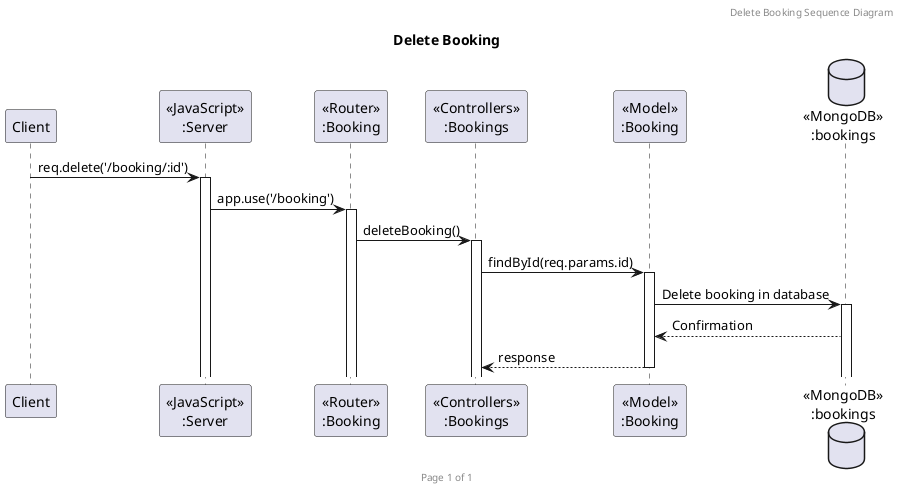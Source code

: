 @startuml Delete Booking

header Delete Booking Sequence Diagram
footer Page %page% of %lastpage%
title "Delete Booking"

participant "Client" as client
participant "<<JavaScript>>\n:Server" as server
participant "<<Router>>\n:Booking" as routerBookings
participant "<<Controllers>>\n:Bookings" as controllersBookings
participant "<<Model>>\n:Booking" as modelBooking
database "<<MongoDB>>\n:bookings" as BookingsDatabase

client -> server ++:req.delete('/booking/:id')
server -> routerBookings ++:app.use('/booking')
routerBookings -> controllersBookings ++:deleteBooking()
controllersBookings -> modelBooking ++:findById(req.params.id)
modelBooking -> BookingsDatabase ++: Delete booking in database
BookingsDatabase --> modelBooking: Confirmation
controllersBookings <-- modelBooking --: response

@enduml
